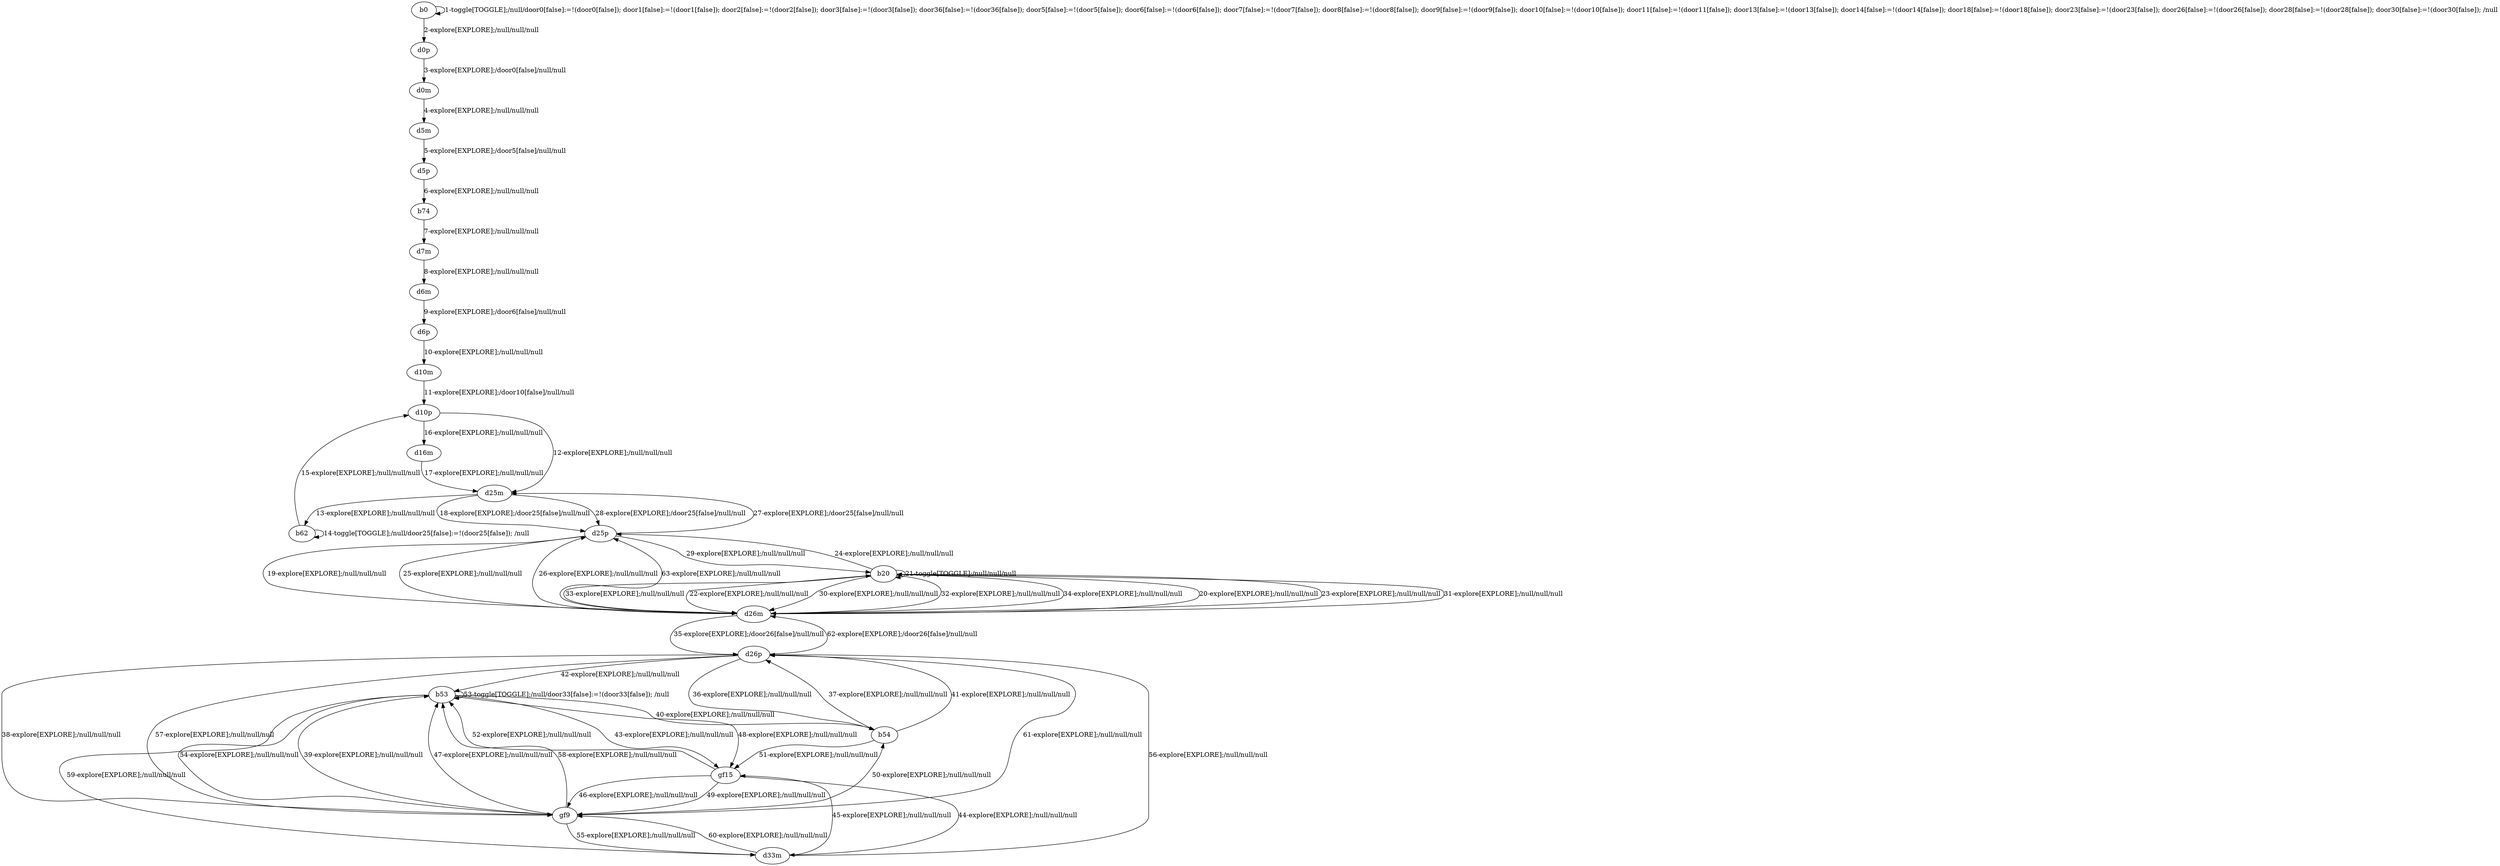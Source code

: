 # Total number of goals covered by this test: 1
# d26p --> d26m

digraph g {
"b0" -> "b0" [label = "1-toggle[TOGGLE];/null/door0[false]:=!(door0[false]); door1[false]:=!(door1[false]); door2[false]:=!(door2[false]); door3[false]:=!(door3[false]); door36[false]:=!(door36[false]); door5[false]:=!(door5[false]); door6[false]:=!(door6[false]); door7[false]:=!(door7[false]); door8[false]:=!(door8[false]); door9[false]:=!(door9[false]); door10[false]:=!(door10[false]); door11[false]:=!(door11[false]); door13[false]:=!(door13[false]); door14[false]:=!(door14[false]); door18[false]:=!(door18[false]); door23[false]:=!(door23[false]); door26[false]:=!(door26[false]); door28[false]:=!(door28[false]); door30[false]:=!(door30[false]); /null"];
"b0" -> "d0p" [label = "2-explore[EXPLORE];/null/null/null"];
"d0p" -> "d0m" [label = "3-explore[EXPLORE];/door0[false]/null/null"];
"d0m" -> "d5m" [label = "4-explore[EXPLORE];/null/null/null"];
"d5m" -> "d5p" [label = "5-explore[EXPLORE];/door5[false]/null/null"];
"d5p" -> "b74" [label = "6-explore[EXPLORE];/null/null/null"];
"b74" -> "d7m" [label = "7-explore[EXPLORE];/null/null/null"];
"d7m" -> "d6m" [label = "8-explore[EXPLORE];/null/null/null"];
"d6m" -> "d6p" [label = "9-explore[EXPLORE];/door6[false]/null/null"];
"d6p" -> "d10m" [label = "10-explore[EXPLORE];/null/null/null"];
"d10m" -> "d10p" [label = "11-explore[EXPLORE];/door10[false]/null/null"];
"d10p" -> "d25m" [label = "12-explore[EXPLORE];/null/null/null"];
"d25m" -> "b62" [label = "13-explore[EXPLORE];/null/null/null"];
"b62" -> "b62" [label = "14-toggle[TOGGLE];/null/door25[false]:=!(door25[false]); /null"];
"b62" -> "d10p" [label = "15-explore[EXPLORE];/null/null/null"];
"d10p" -> "d16m" [label = "16-explore[EXPLORE];/null/null/null"];
"d16m" -> "d25m" [label = "17-explore[EXPLORE];/null/null/null"];
"d25m" -> "d25p" [label = "18-explore[EXPLORE];/door25[false]/null/null"];
"d25p" -> "d26m" [label = "19-explore[EXPLORE];/null/null/null"];
"d26m" -> "b20" [label = "20-explore[EXPLORE];/null/null/null"];
"b20" -> "b20" [label = "21-toggle[TOGGLE];/null/null/null"];
"b20" -> "d26m" [label = "22-explore[EXPLORE];/null/null/null"];
"d26m" -> "b20" [label = "23-explore[EXPLORE];/null/null/null"];
"b20" -> "d25p" [label = "24-explore[EXPLORE];/null/null/null"];
"d25p" -> "d26m" [label = "25-explore[EXPLORE];/null/null/null"];
"d26m" -> "d25p" [label = "26-explore[EXPLORE];/null/null/null"];
"d25p" -> "d25m" [label = "27-explore[EXPLORE];/door25[false]/null/null"];
"d25m" -> "d25p" [label = "28-explore[EXPLORE];/door25[false]/null/null"];
"d25p" -> "b20" [label = "29-explore[EXPLORE];/null/null/null"];
"b20" -> "d26m" [label = "30-explore[EXPLORE];/null/null/null"];
"d26m" -> "b20" [label = "31-explore[EXPLORE];/null/null/null"];
"b20" -> "d26m" [label = "32-explore[EXPLORE];/null/null/null"];
"d26m" -> "b20" [label = "33-explore[EXPLORE];/null/null/null"];
"b20" -> "d26m" [label = "34-explore[EXPLORE];/null/null/null"];
"d26m" -> "d26p" [label = "35-explore[EXPLORE];/door26[false]/null/null"];
"d26p" -> "b54" [label = "36-explore[EXPLORE];/null/null/null"];
"b54" -> "d26p" [label = "37-explore[EXPLORE];/null/null/null"];
"d26p" -> "gf9" [label = "38-explore[EXPLORE];/null/null/null"];
"gf9" -> "b53" [label = "39-explore[EXPLORE];/null/null/null"];
"b53" -> "b54" [label = "40-explore[EXPLORE];/null/null/null"];
"b54" -> "d26p" [label = "41-explore[EXPLORE];/null/null/null"];
"d26p" -> "b53" [label = "42-explore[EXPLORE];/null/null/null"];
"b53" -> "gf15" [label = "43-explore[EXPLORE];/null/null/null"];
"gf15" -> "d33m" [label = "44-explore[EXPLORE];/null/null/null"];
"d33m" -> "gf15" [label = "45-explore[EXPLORE];/null/null/null"];
"gf15" -> "gf9" [label = "46-explore[EXPLORE];/null/null/null"];
"gf9" -> "b53" [label = "47-explore[EXPLORE];/null/null/null"];
"b53" -> "gf15" [label = "48-explore[EXPLORE];/null/null/null"];
"gf15" -> "gf9" [label = "49-explore[EXPLORE];/null/null/null"];
"gf9" -> "b54" [label = "50-explore[EXPLORE];/null/null/null"];
"b54" -> "gf15" [label = "51-explore[EXPLORE];/null/null/null"];
"gf15" -> "b53" [label = "52-explore[EXPLORE];/null/null/null"];
"b53" -> "b53" [label = "53-toggle[TOGGLE];/null/door33[false]:=!(door33[false]); /null"];
"b53" -> "gf9" [label = "54-explore[EXPLORE];/null/null/null"];
"gf9" -> "d33m" [label = "55-explore[EXPLORE];/null/null/null"];
"d33m" -> "d26p" [label = "56-explore[EXPLORE];/null/null/null"];
"d26p" -> "gf9" [label = "57-explore[EXPLORE];/null/null/null"];
"gf9" -> "b53" [label = "58-explore[EXPLORE];/null/null/null"];
"b53" -> "d33m" [label = "59-explore[EXPLORE];/null/null/null"];
"d33m" -> "gf9" [label = "60-explore[EXPLORE];/null/null/null"];
"gf9" -> "d26p" [label = "61-explore[EXPLORE];/null/null/null"];
"d26p" -> "d26m" [label = "62-explore[EXPLORE];/door26[false]/null/null"];
"d26m" -> "d25p" [label = "63-explore[EXPLORE];/null/null/null"];
}